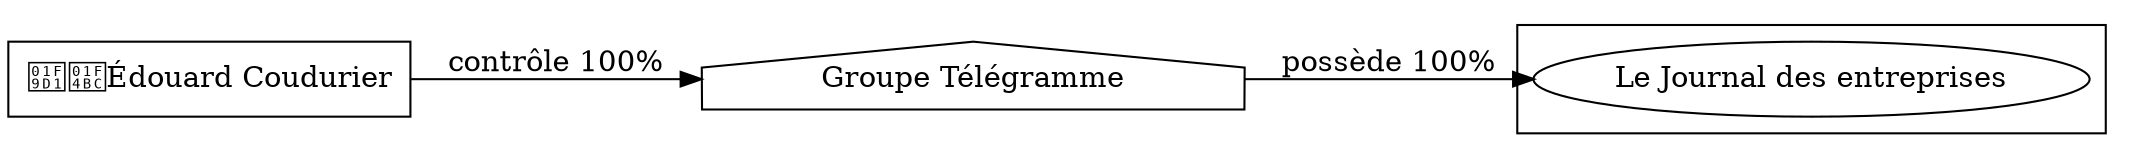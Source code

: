 digraph {
  rankdir=LR;
  subgraph roots {
    
      "edouard-coudurier-266"[label="🧑‍💼Édouard Coudurier" shape=box]
    
  }

  
    "groupe-telegramme-267"[label="Groupe Télégramme" shape=house]
  

  subgraph clusterLeaves {
    
      "le-journal-des-entreprises-274"[label="Le Journal des entreprises"]
    
  }

  
    "groupe-telegramme-267" -> "le-journal-des-entreprises-274" [
      label="possède 100%"
    ]
  
    "edouard-coudurier-266" -> "groupe-telegramme-267" [
      label="contrôle 100%"
    ]
  
}
